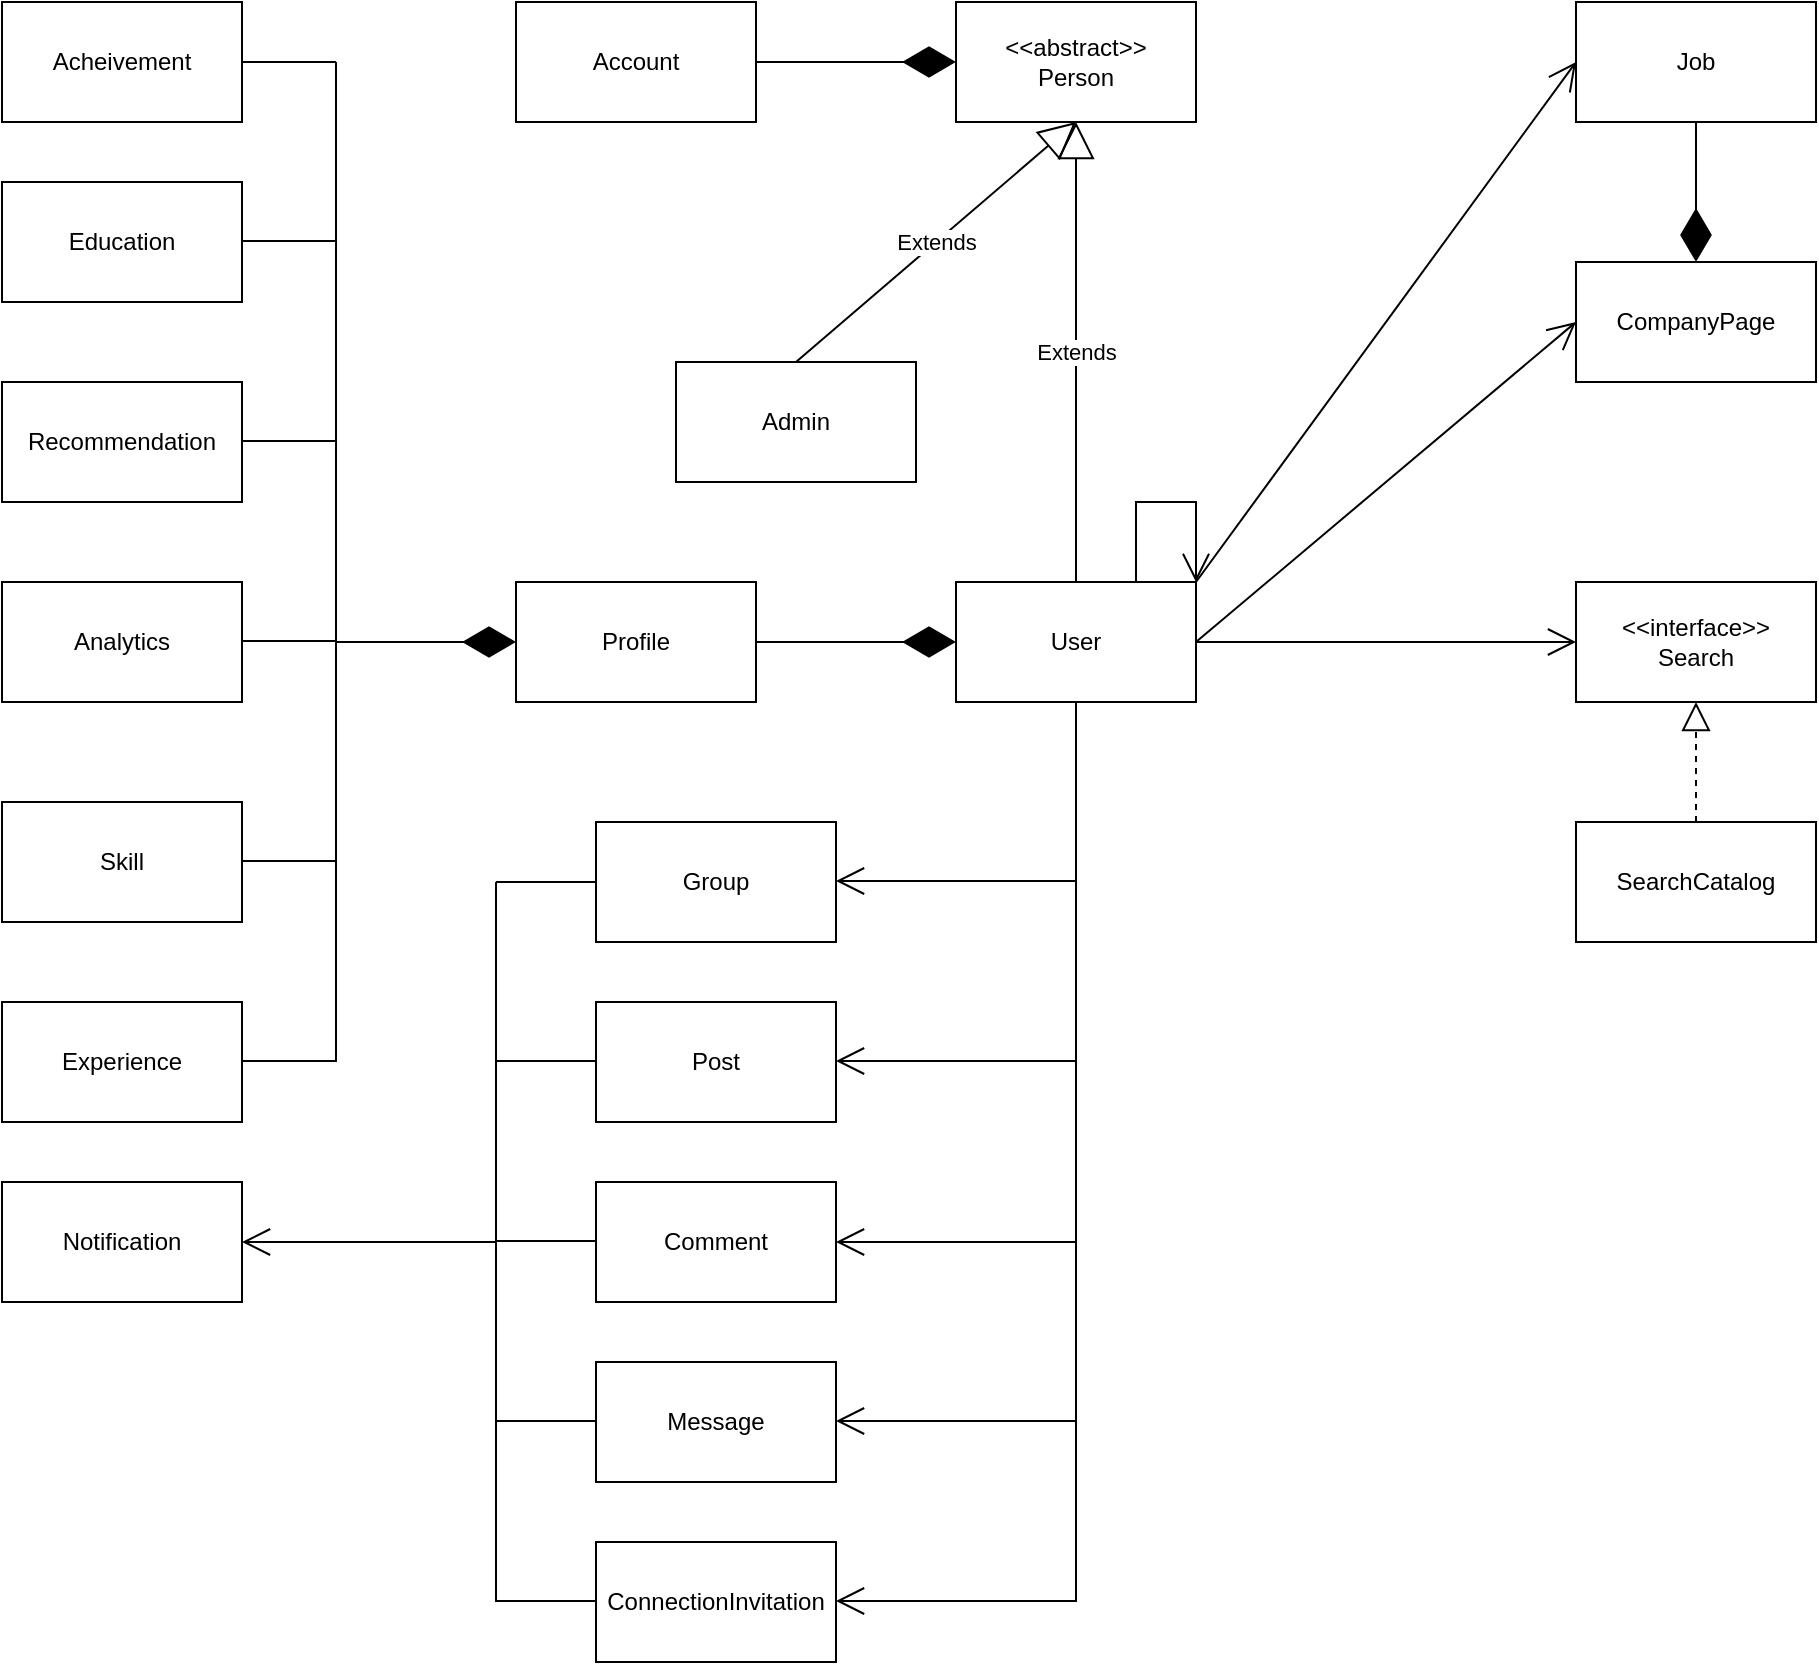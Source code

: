 <mxfile version="24.2.5" type="device">
  <diagram name="Page-1" id="Oa8nSheZ9g68z1zZLF4W">
    <mxGraphModel dx="2006" dy="567" grid="1" gridSize="10" guides="1" tooltips="1" connect="1" arrows="1" fold="1" page="1" pageScale="1" pageWidth="827" pageHeight="1169" math="0" shadow="0">
      <root>
        <mxCell id="0" />
        <mxCell id="1" parent="0" />
        <mxCell id="OLfy5gDR7Fn79fgqq1As-1" value="&lt;div&gt;&amp;lt;&amp;lt;abstract&amp;gt;&amp;gt;&lt;br&gt;Person&lt;/div&gt;" style="rounded=0;whiteSpace=wrap;html=1;" vertex="1" parent="1">
          <mxGeometry x="340" y="100" width="120" height="60" as="geometry" />
        </mxCell>
        <mxCell id="OLfy5gDR7Fn79fgqq1As-2" value="Extends" style="endArrow=block;endSize=16;endFill=0;html=1;rounded=0;entryX=0.5;entryY=1;entryDx=0;entryDy=0;exitX=0.5;exitY=0;exitDx=0;exitDy=0;exitPerimeter=0;" edge="1" parent="1" source="OLfy5gDR7Fn79fgqq1As-3" target="OLfy5gDR7Fn79fgqq1As-1">
          <mxGeometry width="160" relative="1" as="geometry">
            <mxPoint x="310" y="230" as="sourcePoint" />
            <mxPoint x="490" y="380" as="targetPoint" />
          </mxGeometry>
        </mxCell>
        <mxCell id="OLfy5gDR7Fn79fgqq1As-3" value="Admin" style="rounded=0;whiteSpace=wrap;html=1;" vertex="1" parent="1">
          <mxGeometry x="200" y="280" width="120" height="60" as="geometry" />
        </mxCell>
        <mxCell id="OLfy5gDR7Fn79fgqq1As-4" value="User" style="rounded=0;whiteSpace=wrap;html=1;" vertex="1" parent="1">
          <mxGeometry x="340" y="390" width="120" height="60" as="geometry" />
        </mxCell>
        <mxCell id="OLfy5gDR7Fn79fgqq1As-5" value="Extends" style="endArrow=block;endSize=16;endFill=0;html=1;rounded=0;exitX=0.5;exitY=0;exitDx=0;exitDy=0;" edge="1" parent="1" source="OLfy5gDR7Fn79fgqq1As-4">
          <mxGeometry width="160" relative="1" as="geometry">
            <mxPoint x="320" y="240" as="sourcePoint" />
            <mxPoint x="400" y="160" as="targetPoint" />
          </mxGeometry>
        </mxCell>
        <mxCell id="OLfy5gDR7Fn79fgqq1As-12" value="Account" style="rounded=0;whiteSpace=wrap;html=1;" vertex="1" parent="1">
          <mxGeometry x="120" y="100" width="120" height="60" as="geometry" />
        </mxCell>
        <mxCell id="OLfy5gDR7Fn79fgqq1As-13" value="" style="endArrow=diamondThin;endFill=1;endSize=24;html=1;rounded=0;entryX=0;entryY=0.5;entryDx=0;entryDy=0;exitX=1;exitY=0.5;exitDx=0;exitDy=0;" edge="1" parent="1" source="OLfy5gDR7Fn79fgqq1As-12" target="OLfy5gDR7Fn79fgqq1As-1">
          <mxGeometry width="160" relative="1" as="geometry">
            <mxPoint x="330" y="380" as="sourcePoint" />
            <mxPoint x="490" y="380" as="targetPoint" />
          </mxGeometry>
        </mxCell>
        <mxCell id="OLfy5gDR7Fn79fgqq1As-14" value="CompanyPage" style="rounded=0;whiteSpace=wrap;html=1;" vertex="1" parent="1">
          <mxGeometry x="650" y="230" width="120" height="60" as="geometry" />
        </mxCell>
        <mxCell id="OLfy5gDR7Fn79fgqq1As-15" value="" style="endArrow=open;endFill=1;endSize=12;html=1;rounded=0;entryX=0;entryY=0.5;entryDx=0;entryDy=0;exitX=1;exitY=0.5;exitDx=0;exitDy=0;" edge="1" parent="1" source="OLfy5gDR7Fn79fgqq1As-4" target="OLfy5gDR7Fn79fgqq1As-14">
          <mxGeometry width="160" relative="1" as="geometry">
            <mxPoint x="330" y="380" as="sourcePoint" />
            <mxPoint x="490" y="380" as="targetPoint" />
          </mxGeometry>
        </mxCell>
        <mxCell id="OLfy5gDR7Fn79fgqq1As-16" value="Job" style="rounded=0;whiteSpace=wrap;html=1;" vertex="1" parent="1">
          <mxGeometry x="650" y="100" width="120" height="60" as="geometry" />
        </mxCell>
        <mxCell id="OLfy5gDR7Fn79fgqq1As-17" value="" style="endArrow=diamondThin;endFill=1;endSize=24;html=1;rounded=0;entryX=0.5;entryY=0;entryDx=0;entryDy=0;exitX=0.5;exitY=1;exitDx=0;exitDy=0;" edge="1" parent="1" source="OLfy5gDR7Fn79fgqq1As-16" target="OLfy5gDR7Fn79fgqq1As-14">
          <mxGeometry width="160" relative="1" as="geometry">
            <mxPoint x="250" y="140" as="sourcePoint" />
            <mxPoint x="350" y="140" as="targetPoint" />
          </mxGeometry>
        </mxCell>
        <mxCell id="OLfy5gDR7Fn79fgqq1As-18" value="" style="endArrow=open;endFill=1;endSize=12;html=1;rounded=0;entryX=0;entryY=0.5;entryDx=0;entryDy=0;exitX=1;exitY=0;exitDx=0;exitDy=0;" edge="1" parent="1" source="OLfy5gDR7Fn79fgqq1As-4" target="OLfy5gDR7Fn79fgqq1As-16">
          <mxGeometry width="160" relative="1" as="geometry">
            <mxPoint x="330" y="380" as="sourcePoint" />
            <mxPoint x="490" y="380" as="targetPoint" />
          </mxGeometry>
        </mxCell>
        <mxCell id="OLfy5gDR7Fn79fgqq1As-19" value="Profile" style="rounded=0;whiteSpace=wrap;html=1;" vertex="1" parent="1">
          <mxGeometry x="120" y="390" width="120" height="60" as="geometry" />
        </mxCell>
        <mxCell id="OLfy5gDR7Fn79fgqq1As-20" value="" style="endArrow=open;endFill=1;endSize=12;html=1;rounded=0;exitX=0.75;exitY=0;exitDx=0;exitDy=0;entryX=1;entryY=0;entryDx=0;entryDy=0;" edge="1" parent="1" source="OLfy5gDR7Fn79fgqq1As-4" target="OLfy5gDR7Fn79fgqq1As-4">
          <mxGeometry width="160" relative="1" as="geometry">
            <mxPoint x="380" y="380" as="sourcePoint" />
            <mxPoint x="540" y="380" as="targetPoint" />
            <Array as="points">
              <mxPoint x="430" y="350" />
              <mxPoint x="460" y="350" />
            </Array>
          </mxGeometry>
        </mxCell>
        <mxCell id="OLfy5gDR7Fn79fgqq1As-22" value="" style="endArrow=diamondThin;endFill=1;endSize=24;html=1;rounded=0;entryX=0;entryY=0.5;entryDx=0;entryDy=0;exitX=1;exitY=0.5;exitDx=0;exitDy=0;" edge="1" parent="1" source="OLfy5gDR7Fn79fgqq1As-19" target="OLfy5gDR7Fn79fgqq1As-4">
          <mxGeometry width="160" relative="1" as="geometry">
            <mxPoint x="380" y="380" as="sourcePoint" />
            <mxPoint x="540" y="380" as="targetPoint" />
          </mxGeometry>
        </mxCell>
        <mxCell id="OLfy5gDR7Fn79fgqq1As-23" value="Recommendation" style="rounded=0;whiteSpace=wrap;html=1;" vertex="1" parent="1">
          <mxGeometry x="-137" y="290" width="120" height="60" as="geometry" />
        </mxCell>
        <mxCell id="OLfy5gDR7Fn79fgqq1As-24" value="Analytics" style="rounded=0;whiteSpace=wrap;html=1;" vertex="1" parent="1">
          <mxGeometry x="-137" y="390" width="120" height="60" as="geometry" />
        </mxCell>
        <mxCell id="OLfy5gDR7Fn79fgqq1As-25" value="Skill" style="rounded=0;whiteSpace=wrap;html=1;" vertex="1" parent="1">
          <mxGeometry x="-137" y="500" width="120" height="60" as="geometry" />
        </mxCell>
        <mxCell id="OLfy5gDR7Fn79fgqq1As-26" value="Experience" style="rounded=0;whiteSpace=wrap;html=1;" vertex="1" parent="1">
          <mxGeometry x="-137" y="600" width="120" height="60" as="geometry" />
        </mxCell>
        <mxCell id="OLfy5gDR7Fn79fgqq1As-27" value="Acheivement" style="rounded=0;whiteSpace=wrap;html=1;" vertex="1" parent="1">
          <mxGeometry x="-137" y="100" width="120" height="60" as="geometry" />
        </mxCell>
        <mxCell id="OLfy5gDR7Fn79fgqq1As-28" value="Education" style="rounded=0;whiteSpace=wrap;html=1;" vertex="1" parent="1">
          <mxGeometry x="-137" y="190" width="120" height="60" as="geometry" />
        </mxCell>
        <mxCell id="OLfy5gDR7Fn79fgqq1As-29" value="" style="endArrow=diamondThin;endFill=1;endSize=24;html=1;rounded=0;entryX=0;entryY=0.5;entryDx=0;entryDy=0;" edge="1" parent="1" target="OLfy5gDR7Fn79fgqq1As-19">
          <mxGeometry width="160" relative="1" as="geometry">
            <mxPoint x="30" y="420" as="sourcePoint" />
            <mxPoint x="210" y="560" as="targetPoint" />
          </mxGeometry>
        </mxCell>
        <mxCell id="OLfy5gDR7Fn79fgqq1As-31" value="" style="endArrow=none;html=1;rounded=0;" edge="1" parent="1">
          <mxGeometry width="50" height="50" relative="1" as="geometry">
            <mxPoint x="30" y="630" as="sourcePoint" />
            <mxPoint x="30" y="130" as="targetPoint" />
          </mxGeometry>
        </mxCell>
        <mxCell id="OLfy5gDR7Fn79fgqq1As-32" value="" style="endArrow=none;html=1;rounded=0;entryX=1;entryY=0.5;entryDx=0;entryDy=0;" edge="1" parent="1" target="OLfy5gDR7Fn79fgqq1As-27">
          <mxGeometry width="50" height="50" relative="1" as="geometry">
            <mxPoint x="30" y="130" as="sourcePoint" />
            <mxPoint x="30" y="140" as="targetPoint" />
          </mxGeometry>
        </mxCell>
        <mxCell id="OLfy5gDR7Fn79fgqq1As-33" value="" style="endArrow=none;html=1;rounded=0;entryX=1;entryY=0.5;entryDx=0;entryDy=0;" edge="1" parent="1">
          <mxGeometry width="50" height="50" relative="1" as="geometry">
            <mxPoint x="30" y="219.5" as="sourcePoint" />
            <mxPoint x="-17" y="219.5" as="targetPoint" />
          </mxGeometry>
        </mxCell>
        <mxCell id="OLfy5gDR7Fn79fgqq1As-34" value="" style="endArrow=none;html=1;rounded=0;entryX=1;entryY=0.5;entryDx=0;entryDy=0;" edge="1" parent="1">
          <mxGeometry width="50" height="50" relative="1" as="geometry">
            <mxPoint x="30" y="319.5" as="sourcePoint" />
            <mxPoint x="-17" y="319.5" as="targetPoint" />
          </mxGeometry>
        </mxCell>
        <mxCell id="OLfy5gDR7Fn79fgqq1As-35" value="" style="endArrow=none;html=1;rounded=0;entryX=1;entryY=0.5;entryDx=0;entryDy=0;" edge="1" parent="1">
          <mxGeometry width="50" height="50" relative="1" as="geometry">
            <mxPoint x="30" y="419.5" as="sourcePoint" />
            <mxPoint x="-17" y="419.5" as="targetPoint" />
          </mxGeometry>
        </mxCell>
        <mxCell id="OLfy5gDR7Fn79fgqq1As-36" value="" style="endArrow=none;html=1;rounded=0;entryX=1;entryY=0.5;entryDx=0;entryDy=0;" edge="1" parent="1">
          <mxGeometry width="50" height="50" relative="1" as="geometry">
            <mxPoint x="30" y="529.5" as="sourcePoint" />
            <mxPoint x="-17" y="529.5" as="targetPoint" />
          </mxGeometry>
        </mxCell>
        <mxCell id="OLfy5gDR7Fn79fgqq1As-37" value="" style="endArrow=none;html=1;rounded=0;entryX=1;entryY=0.5;entryDx=0;entryDy=0;" edge="1" parent="1">
          <mxGeometry width="50" height="50" relative="1" as="geometry">
            <mxPoint x="30" y="629.5" as="sourcePoint" />
            <mxPoint x="-17" y="629.5" as="targetPoint" />
          </mxGeometry>
        </mxCell>
        <mxCell id="OLfy5gDR7Fn79fgqq1As-39" value="&amp;lt;&amp;lt;interface&amp;gt;&amp;gt;&lt;br&gt;Search" style="rounded=0;whiteSpace=wrap;html=1;" vertex="1" parent="1">
          <mxGeometry x="650" y="390" width="120" height="60" as="geometry" />
        </mxCell>
        <mxCell id="OLfy5gDR7Fn79fgqq1As-40" value="SearchCatalog" style="rounded=0;whiteSpace=wrap;html=1;" vertex="1" parent="1">
          <mxGeometry x="650" y="510" width="120" height="60" as="geometry" />
        </mxCell>
        <mxCell id="OLfy5gDR7Fn79fgqq1As-41" value="" style="endArrow=block;dashed=1;endFill=0;endSize=12;html=1;rounded=0;entryX=0.5;entryY=1;entryDx=0;entryDy=0;exitX=0.5;exitY=0;exitDx=0;exitDy=0;" edge="1" parent="1" source="OLfy5gDR7Fn79fgqq1As-40" target="OLfy5gDR7Fn79fgqq1As-39">
          <mxGeometry width="160" relative="1" as="geometry">
            <mxPoint x="380" y="440" as="sourcePoint" />
            <mxPoint x="540" y="440" as="targetPoint" />
          </mxGeometry>
        </mxCell>
        <mxCell id="OLfy5gDR7Fn79fgqq1As-42" value="" style="endArrow=open;endFill=1;endSize=12;html=1;rounded=0;entryX=0;entryY=0.5;entryDx=0;entryDy=0;exitX=1;exitY=0.5;exitDx=0;exitDy=0;" edge="1" parent="1" source="OLfy5gDR7Fn79fgqq1As-4" target="OLfy5gDR7Fn79fgqq1As-39">
          <mxGeometry width="160" relative="1" as="geometry">
            <mxPoint x="470" y="430" as="sourcePoint" />
            <mxPoint x="660" y="270" as="targetPoint" />
          </mxGeometry>
        </mxCell>
        <mxCell id="OLfy5gDR7Fn79fgqq1As-43" value="Post" style="rounded=0;whiteSpace=wrap;html=1;" vertex="1" parent="1">
          <mxGeometry x="160" y="600" width="120" height="60" as="geometry" />
        </mxCell>
        <mxCell id="OLfy5gDR7Fn79fgqq1As-44" value="Group" style="rounded=0;whiteSpace=wrap;html=1;" vertex="1" parent="1">
          <mxGeometry x="160" y="510" width="120" height="60" as="geometry" />
        </mxCell>
        <mxCell id="OLfy5gDR7Fn79fgqq1As-45" value="ConnectionInvitation" style="rounded=0;whiteSpace=wrap;html=1;" vertex="1" parent="1">
          <mxGeometry x="160" y="870" width="120" height="60" as="geometry" />
        </mxCell>
        <mxCell id="OLfy5gDR7Fn79fgqq1As-46" value="Message" style="rounded=0;whiteSpace=wrap;html=1;" vertex="1" parent="1">
          <mxGeometry x="160" y="780" width="120" height="60" as="geometry" />
        </mxCell>
        <mxCell id="OLfy5gDR7Fn79fgqq1As-47" value="Comment" style="rounded=0;whiteSpace=wrap;html=1;" vertex="1" parent="1">
          <mxGeometry x="160" y="690" width="120" height="60" as="geometry" />
        </mxCell>
        <mxCell id="OLfy5gDR7Fn79fgqq1As-48" value="" style="endArrow=none;html=1;rounded=0;entryX=0.5;entryY=1;entryDx=0;entryDy=0;" edge="1" parent="1" target="OLfy5gDR7Fn79fgqq1As-4">
          <mxGeometry width="50" height="50" relative="1" as="geometry">
            <mxPoint x="400" y="900" as="sourcePoint" />
            <mxPoint x="490" y="680" as="targetPoint" />
          </mxGeometry>
        </mxCell>
        <mxCell id="OLfy5gDR7Fn79fgqq1As-49" value="" style="endArrow=open;endFill=1;endSize=12;html=1;rounded=0;entryX=1;entryY=0.5;entryDx=0;entryDy=0;" edge="1" parent="1" target="OLfy5gDR7Fn79fgqq1As-47">
          <mxGeometry width="160" relative="1" as="geometry">
            <mxPoint x="400" y="720" as="sourcePoint" />
            <mxPoint x="660" y="430" as="targetPoint" />
          </mxGeometry>
        </mxCell>
        <mxCell id="OLfy5gDR7Fn79fgqq1As-50" value="" style="endArrow=open;endFill=1;endSize=12;html=1;rounded=0;entryX=1;entryY=0.5;entryDx=0;entryDy=0;" edge="1" parent="1">
          <mxGeometry width="160" relative="1" as="geometry">
            <mxPoint x="400" y="809.5" as="sourcePoint" />
            <mxPoint x="280" y="809.5" as="targetPoint" />
          </mxGeometry>
        </mxCell>
        <mxCell id="OLfy5gDR7Fn79fgqq1As-51" value="" style="endArrow=open;endFill=1;endSize=12;html=1;rounded=0;entryX=1;entryY=0.5;entryDx=0;entryDy=0;" edge="1" parent="1">
          <mxGeometry width="160" relative="1" as="geometry">
            <mxPoint x="400" y="899.5" as="sourcePoint" />
            <mxPoint x="280" y="899.5" as="targetPoint" />
          </mxGeometry>
        </mxCell>
        <mxCell id="OLfy5gDR7Fn79fgqq1As-52" value="" style="endArrow=open;endFill=1;endSize=12;html=1;rounded=0;entryX=1;entryY=0.5;entryDx=0;entryDy=0;" edge="1" parent="1">
          <mxGeometry width="160" relative="1" as="geometry">
            <mxPoint x="400" y="629.5" as="sourcePoint" />
            <mxPoint x="280" y="629.5" as="targetPoint" />
          </mxGeometry>
        </mxCell>
        <mxCell id="OLfy5gDR7Fn79fgqq1As-53" value="" style="endArrow=open;endFill=1;endSize=12;html=1;rounded=0;entryX=1;entryY=0.5;entryDx=0;entryDy=0;" edge="1" parent="1">
          <mxGeometry width="160" relative="1" as="geometry">
            <mxPoint x="400" y="539.5" as="sourcePoint" />
            <mxPoint x="280" y="539.5" as="targetPoint" />
          </mxGeometry>
        </mxCell>
        <mxCell id="OLfy5gDR7Fn79fgqq1As-54" value="Notification" style="rounded=0;whiteSpace=wrap;html=1;" vertex="1" parent="1">
          <mxGeometry x="-137" y="690" width="120" height="60" as="geometry" />
        </mxCell>
        <mxCell id="OLfy5gDR7Fn79fgqq1As-55" value="" style="endArrow=none;html=1;rounded=0;" edge="1" parent="1">
          <mxGeometry width="50" height="50" relative="1" as="geometry">
            <mxPoint x="110" y="900" as="sourcePoint" />
            <mxPoint x="110" y="540" as="targetPoint" />
          </mxGeometry>
        </mxCell>
        <mxCell id="OLfy5gDR7Fn79fgqq1As-56" value="" style="endArrow=none;html=1;rounded=0;entryX=0;entryY=0.5;entryDx=0;entryDy=0;" edge="1" parent="1" target="OLfy5gDR7Fn79fgqq1As-44">
          <mxGeometry width="50" height="50" relative="1" as="geometry">
            <mxPoint x="110" y="540" as="sourcePoint" />
            <mxPoint x="490" y="680" as="targetPoint" />
          </mxGeometry>
        </mxCell>
        <mxCell id="OLfy5gDR7Fn79fgqq1As-57" value="" style="endArrow=none;html=1;rounded=0;entryX=0;entryY=0.5;entryDx=0;entryDy=0;" edge="1" parent="1">
          <mxGeometry width="50" height="50" relative="1" as="geometry">
            <mxPoint x="110" y="629.5" as="sourcePoint" />
            <mxPoint x="160" y="629.5" as="targetPoint" />
          </mxGeometry>
        </mxCell>
        <mxCell id="OLfy5gDR7Fn79fgqq1As-58" value="" style="endArrow=none;html=1;rounded=0;entryX=0;entryY=0.5;entryDx=0;entryDy=0;" edge="1" parent="1">
          <mxGeometry width="50" height="50" relative="1" as="geometry">
            <mxPoint x="110" y="719.5" as="sourcePoint" />
            <mxPoint x="160" y="719.5" as="targetPoint" />
          </mxGeometry>
        </mxCell>
        <mxCell id="OLfy5gDR7Fn79fgqq1As-59" value="" style="endArrow=none;html=1;rounded=0;entryX=0;entryY=0.5;entryDx=0;entryDy=0;" edge="1" parent="1">
          <mxGeometry width="50" height="50" relative="1" as="geometry">
            <mxPoint x="110" y="809.5" as="sourcePoint" />
            <mxPoint x="160" y="809.5" as="targetPoint" />
          </mxGeometry>
        </mxCell>
        <mxCell id="OLfy5gDR7Fn79fgqq1As-60" value="" style="endArrow=none;html=1;rounded=0;entryX=0;entryY=0.5;entryDx=0;entryDy=0;" edge="1" parent="1">
          <mxGeometry width="50" height="50" relative="1" as="geometry">
            <mxPoint x="110" y="899.5" as="sourcePoint" />
            <mxPoint x="160" y="899.5" as="targetPoint" />
          </mxGeometry>
        </mxCell>
        <mxCell id="OLfy5gDR7Fn79fgqq1As-61" value="" style="endArrow=open;endFill=1;endSize=12;html=1;rounded=0;entryX=1;entryY=0.5;entryDx=0;entryDy=0;" edge="1" parent="1" target="OLfy5gDR7Fn79fgqq1As-54">
          <mxGeometry width="160" relative="1" as="geometry">
            <mxPoint x="110" y="720" as="sourcePoint" />
            <mxPoint x="290" y="730" as="targetPoint" />
          </mxGeometry>
        </mxCell>
      </root>
    </mxGraphModel>
  </diagram>
</mxfile>
